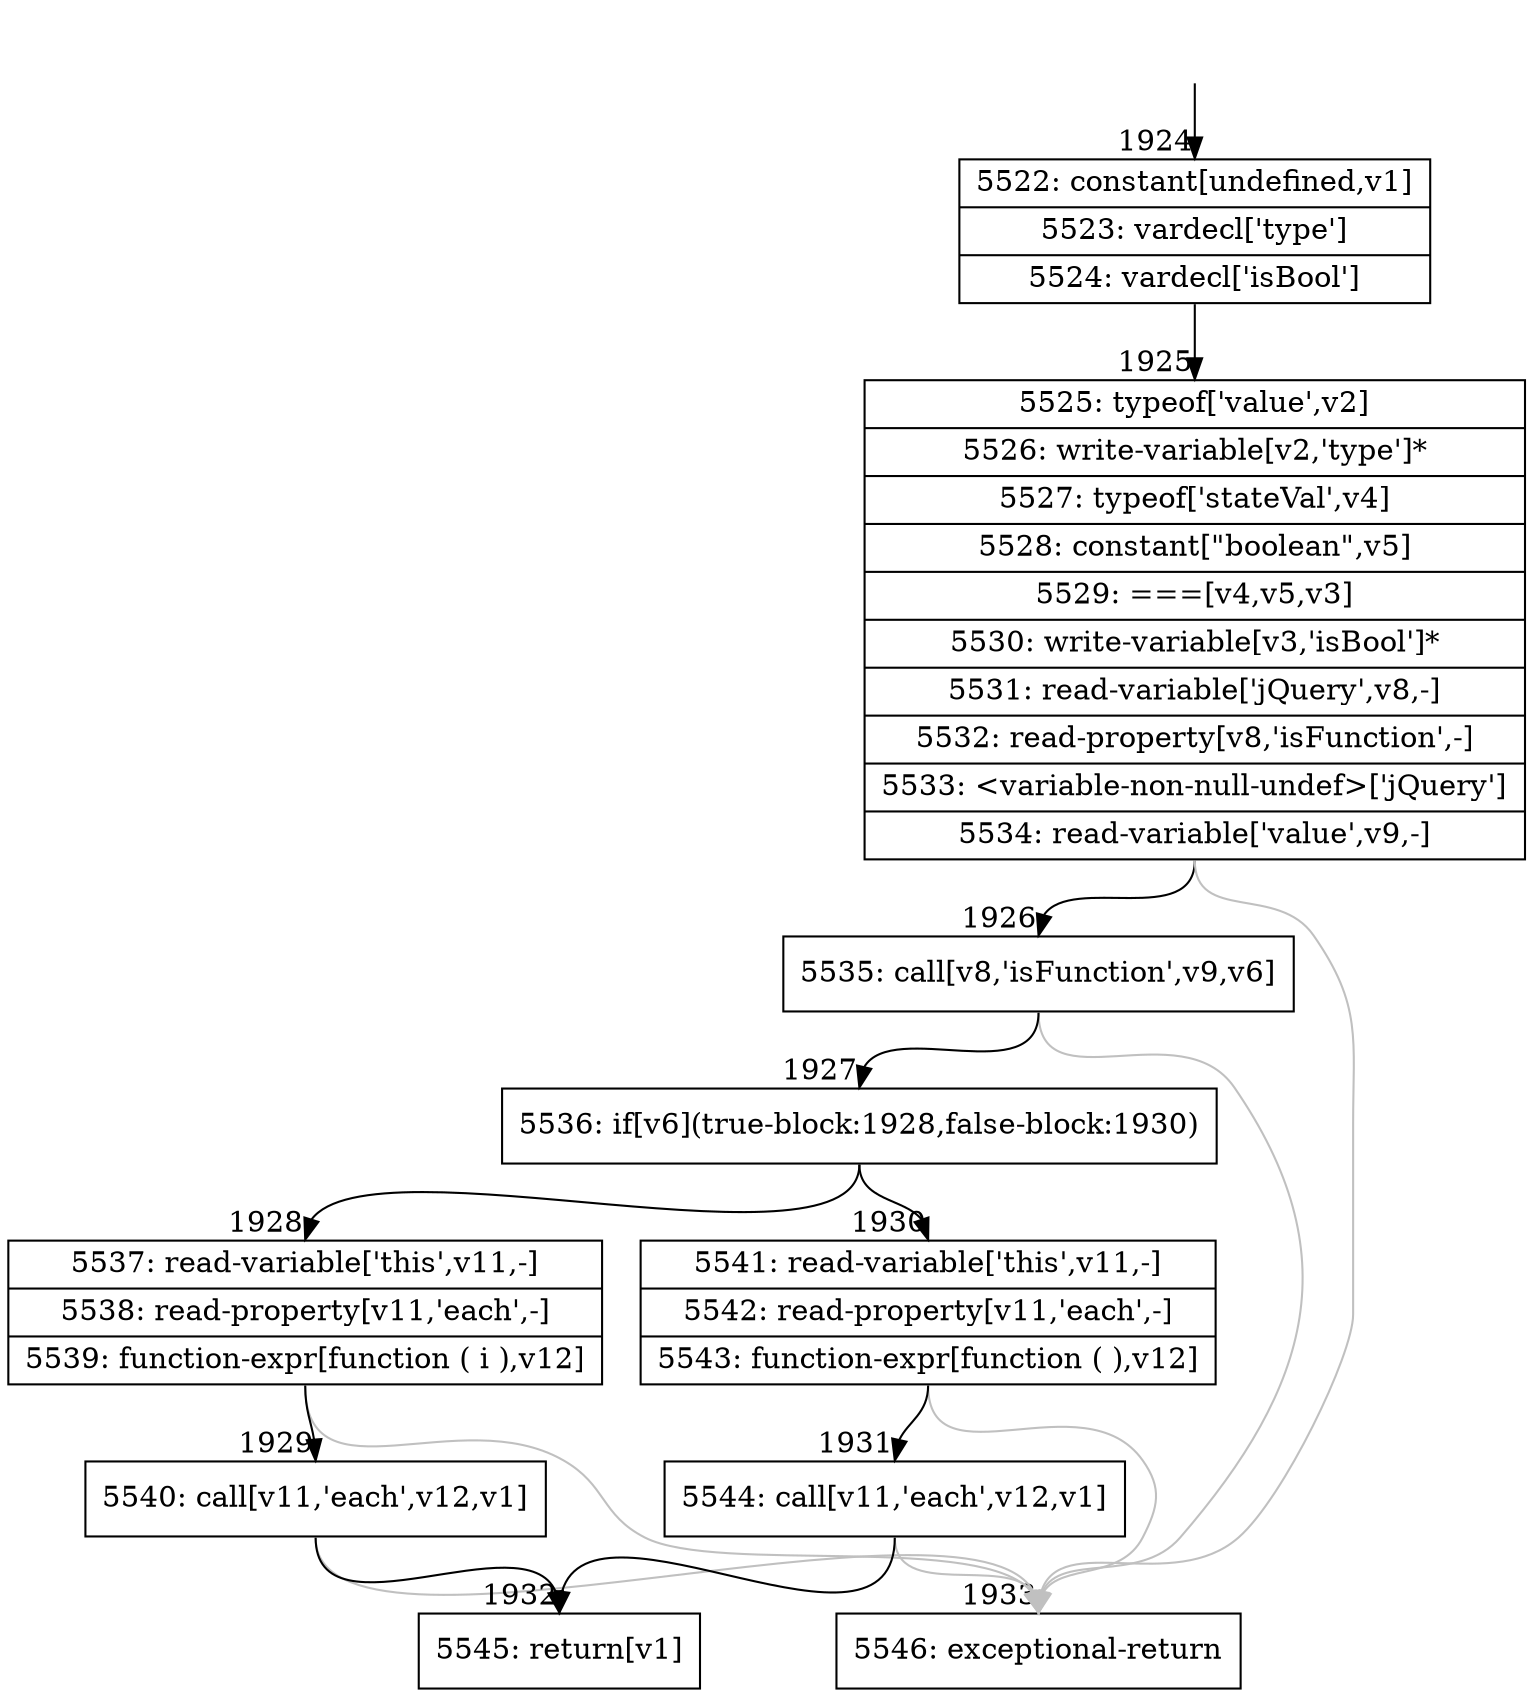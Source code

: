 digraph {
rankdir="TD"
BB_entry133[shape=none,label=""];
BB_entry133 -> BB1924 [tailport=s, headport=n, headlabel="    1924"]
BB1924 [shape=record label="{5522: constant[undefined,v1]|5523: vardecl['type']|5524: vardecl['isBool']}" ] 
BB1924 -> BB1925 [tailport=s, headport=n, headlabel="      1925"]
BB1925 [shape=record label="{5525: typeof['value',v2]|5526: write-variable[v2,'type']*|5527: typeof['stateVal',v4]|5528: constant[\"boolean\",v5]|5529: ===[v4,v5,v3]|5530: write-variable[v3,'isBool']*|5531: read-variable['jQuery',v8,-]|5532: read-property[v8,'isFunction',-]|5533: \<variable-non-null-undef\>['jQuery']|5534: read-variable['value',v9,-]}" ] 
BB1925 -> BB1926 [tailport=s, headport=n, headlabel="      1926"]
BB1925 -> BB1933 [tailport=s, headport=n, color=gray, headlabel="      1933"]
BB1926 [shape=record label="{5535: call[v8,'isFunction',v9,v6]}" ] 
BB1926 -> BB1927 [tailport=s, headport=n, headlabel="      1927"]
BB1926 -> BB1933 [tailport=s, headport=n, color=gray]
BB1927 [shape=record label="{5536: if[v6](true-block:1928,false-block:1930)}" ] 
BB1927 -> BB1928 [tailport=s, headport=n, headlabel="      1928"]
BB1927 -> BB1930 [tailport=s, headport=n, headlabel="      1930"]
BB1928 [shape=record label="{5537: read-variable['this',v11,-]|5538: read-property[v11,'each',-]|5539: function-expr[function ( i ),v12]}" ] 
BB1928 -> BB1929 [tailport=s, headport=n, headlabel="      1929"]
BB1928 -> BB1933 [tailport=s, headport=n, color=gray]
BB1929 [shape=record label="{5540: call[v11,'each',v12,v1]}" ] 
BB1929 -> BB1932 [tailport=s, headport=n, headlabel="      1932"]
BB1929 -> BB1933 [tailport=s, headport=n, color=gray]
BB1930 [shape=record label="{5541: read-variable['this',v11,-]|5542: read-property[v11,'each',-]|5543: function-expr[function ( ),v12]}" ] 
BB1930 -> BB1931 [tailport=s, headport=n, headlabel="      1931"]
BB1930 -> BB1933 [tailport=s, headport=n, color=gray]
BB1931 [shape=record label="{5544: call[v11,'each',v12,v1]}" ] 
BB1931 -> BB1932 [tailport=s, headport=n]
BB1931 -> BB1933 [tailport=s, headport=n, color=gray]
BB1932 [shape=record label="{5545: return[v1]}" ] 
BB1933 [shape=record label="{5546: exceptional-return}" ] 
}
